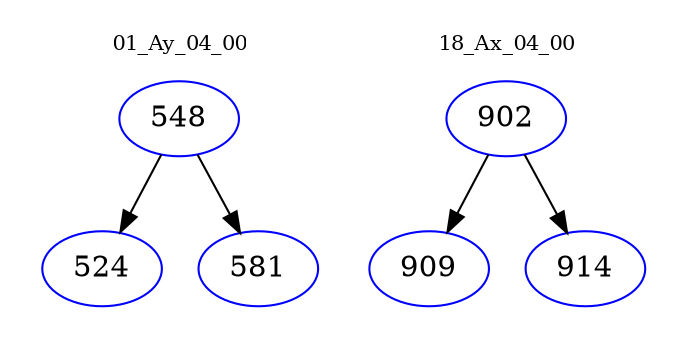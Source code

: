 digraph{
subgraph cluster_0 {
color = white
label = "01_Ay_04_00";
fontsize=10;
T0_548 [label="548", color="blue"]
T0_548 -> T0_524 [color="black"]
T0_524 [label="524", color="blue"]
T0_548 -> T0_581 [color="black"]
T0_581 [label="581", color="blue"]
}
subgraph cluster_1 {
color = white
label = "18_Ax_04_00";
fontsize=10;
T1_902 [label="902", color="blue"]
T1_902 -> T1_909 [color="black"]
T1_909 [label="909", color="blue"]
T1_902 -> T1_914 [color="black"]
T1_914 [label="914", color="blue"]
}
}
